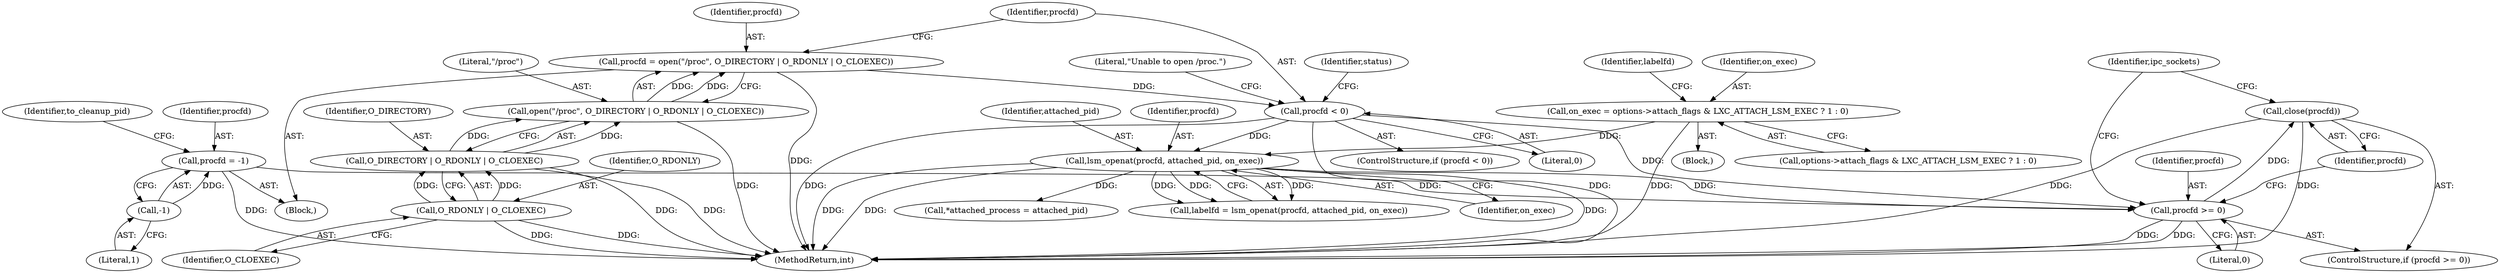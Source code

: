 digraph "0_lxc_81f466d05f2a89cb4f122ef7f593ff3f279b165c_1@API" {
"1000618" [label="(Call,close(procfd))"];
"1000615" [label="(Call,procfd >= 0)"];
"1000568" [label="(Call,lsm_openat(procfd, attached_pid, on_exec))"];
"1000365" [label="(Call,procfd < 0)"];
"1000355" [label="(Call,procfd = open(\"/proc\", O_DIRECTORY | O_RDONLY | O_CLOEXEC))"];
"1000357" [label="(Call,open(\"/proc\", O_DIRECTORY | O_RDONLY | O_CLOEXEC))"];
"1000359" [label="(Call,O_DIRECTORY | O_RDONLY | O_CLOEXEC)"];
"1000361" [label="(Call,O_RDONLY | O_CLOEXEC)"];
"1000556" [label="(Call,on_exec = options->attach_flags & LXC_ATTACH_LSM_EXEC ? 1 : 0)"];
"1000327" [label="(Call,procfd = -1)"];
"1000329" [label="(Call,-1)"];
"1000569" [label="(Identifier,procfd)"];
"1000356" [label="(Identifier,procfd)"];
"1000615" [label="(Call,procfd >= 0)"];
"1000571" [label="(Identifier,on_exec)"];
"1000362" [label="(Identifier,O_RDONLY)"];
"1000619" [label="(Identifier,procfd)"];
"1000567" [label="(Identifier,labelfd)"];
"1000364" [label="(ControlStructure,if (procfd < 0))"];
"1000570" [label="(Identifier,attached_pid)"];
"1000357" [label="(Call,open(\"/proc\", O_DIRECTORY | O_RDONLY | O_CLOEXEC))"];
"1000366" [label="(Identifier,procfd)"];
"1000325" [label="(Block,)"];
"1000614" [label="(ControlStructure,if (procfd >= 0))"];
"1000333" [label="(Identifier,to_cleanup_pid)"];
"1000358" [label="(Literal,\"/proc\")"];
"1000616" [label="(Identifier,procfd)"];
"1000329" [label="(Call,-1)"];
"1000367" [label="(Literal,0)"];
"1000327" [label="(Call,procfd = -1)"];
"1000618" [label="(Call,close(procfd))"];
"1000359" [label="(Call,O_DIRECTORY | O_RDONLY | O_CLOEXEC)"];
"1000330" [label="(Literal,1)"];
"1000557" [label="(Identifier,on_exec)"];
"1000365" [label="(Call,procfd < 0)"];
"1000363" [label="(Identifier,O_CLOEXEC)"];
"1000791" [label="(MethodReturn,int)"];
"1000355" [label="(Call,procfd = open(\"/proc\", O_DIRECTORY | O_RDONLY | O_CLOEXEC))"];
"1000328" [label="(Identifier,procfd)"];
"1000568" [label="(Call,lsm_openat(procfd, attached_pid, on_exec))"];
"1000556" [label="(Call,on_exec = options->attach_flags & LXC_ATTACH_LSM_EXEC ? 1 : 0)"];
"1000607" [label="(Call,*attached_process = attached_pid)"];
"1000553" [label="(Block,)"];
"1000622" [label="(Identifier,ipc_sockets)"];
"1000373" [label="(Identifier,status)"];
"1000617" [label="(Literal,0)"];
"1000558" [label="(Call,options->attach_flags & LXC_ATTACH_LSM_EXEC ? 1 : 0)"];
"1000360" [label="(Identifier,O_DIRECTORY)"];
"1000361" [label="(Call,O_RDONLY | O_CLOEXEC)"];
"1000370" [label="(Literal,\"Unable to open /proc.\")"];
"1000566" [label="(Call,labelfd = lsm_openat(procfd, attached_pid, on_exec))"];
"1000618" -> "1000614"  [label="AST: "];
"1000618" -> "1000619"  [label="CFG: "];
"1000619" -> "1000618"  [label="AST: "];
"1000622" -> "1000618"  [label="CFG: "];
"1000618" -> "1000791"  [label="DDG: "];
"1000618" -> "1000791"  [label="DDG: "];
"1000615" -> "1000618"  [label="DDG: "];
"1000615" -> "1000614"  [label="AST: "];
"1000615" -> "1000617"  [label="CFG: "];
"1000616" -> "1000615"  [label="AST: "];
"1000617" -> "1000615"  [label="AST: "];
"1000619" -> "1000615"  [label="CFG: "];
"1000622" -> "1000615"  [label="CFG: "];
"1000615" -> "1000791"  [label="DDG: "];
"1000615" -> "1000791"  [label="DDG: "];
"1000568" -> "1000615"  [label="DDG: "];
"1000327" -> "1000615"  [label="DDG: "];
"1000365" -> "1000615"  [label="DDG: "];
"1000568" -> "1000566"  [label="AST: "];
"1000568" -> "1000571"  [label="CFG: "];
"1000569" -> "1000568"  [label="AST: "];
"1000570" -> "1000568"  [label="AST: "];
"1000571" -> "1000568"  [label="AST: "];
"1000566" -> "1000568"  [label="CFG: "];
"1000568" -> "1000791"  [label="DDG: "];
"1000568" -> "1000791"  [label="DDG: "];
"1000568" -> "1000791"  [label="DDG: "];
"1000568" -> "1000566"  [label="DDG: "];
"1000568" -> "1000566"  [label="DDG: "];
"1000568" -> "1000566"  [label="DDG: "];
"1000365" -> "1000568"  [label="DDG: "];
"1000556" -> "1000568"  [label="DDG: "];
"1000568" -> "1000607"  [label="DDG: "];
"1000365" -> "1000364"  [label="AST: "];
"1000365" -> "1000367"  [label="CFG: "];
"1000366" -> "1000365"  [label="AST: "];
"1000367" -> "1000365"  [label="AST: "];
"1000370" -> "1000365"  [label="CFG: "];
"1000373" -> "1000365"  [label="CFG: "];
"1000365" -> "1000791"  [label="DDG: "];
"1000365" -> "1000791"  [label="DDG: "];
"1000355" -> "1000365"  [label="DDG: "];
"1000355" -> "1000325"  [label="AST: "];
"1000355" -> "1000357"  [label="CFG: "];
"1000356" -> "1000355"  [label="AST: "];
"1000357" -> "1000355"  [label="AST: "];
"1000366" -> "1000355"  [label="CFG: "];
"1000355" -> "1000791"  [label="DDG: "];
"1000357" -> "1000355"  [label="DDG: "];
"1000357" -> "1000355"  [label="DDG: "];
"1000357" -> "1000359"  [label="CFG: "];
"1000358" -> "1000357"  [label="AST: "];
"1000359" -> "1000357"  [label="AST: "];
"1000357" -> "1000791"  [label="DDG: "];
"1000359" -> "1000357"  [label="DDG: "];
"1000359" -> "1000357"  [label="DDG: "];
"1000359" -> "1000361"  [label="CFG: "];
"1000360" -> "1000359"  [label="AST: "];
"1000361" -> "1000359"  [label="AST: "];
"1000359" -> "1000791"  [label="DDG: "];
"1000359" -> "1000791"  [label="DDG: "];
"1000361" -> "1000359"  [label="DDG: "];
"1000361" -> "1000359"  [label="DDG: "];
"1000361" -> "1000363"  [label="CFG: "];
"1000362" -> "1000361"  [label="AST: "];
"1000363" -> "1000361"  [label="AST: "];
"1000361" -> "1000791"  [label="DDG: "];
"1000361" -> "1000791"  [label="DDG: "];
"1000556" -> "1000553"  [label="AST: "];
"1000556" -> "1000558"  [label="CFG: "];
"1000557" -> "1000556"  [label="AST: "];
"1000558" -> "1000556"  [label="AST: "];
"1000567" -> "1000556"  [label="CFG: "];
"1000556" -> "1000791"  [label="DDG: "];
"1000327" -> "1000325"  [label="AST: "];
"1000327" -> "1000329"  [label="CFG: "];
"1000328" -> "1000327"  [label="AST: "];
"1000329" -> "1000327"  [label="AST: "];
"1000333" -> "1000327"  [label="CFG: "];
"1000327" -> "1000791"  [label="DDG: "];
"1000329" -> "1000327"  [label="DDG: "];
"1000329" -> "1000330"  [label="CFG: "];
"1000330" -> "1000329"  [label="AST: "];
}
